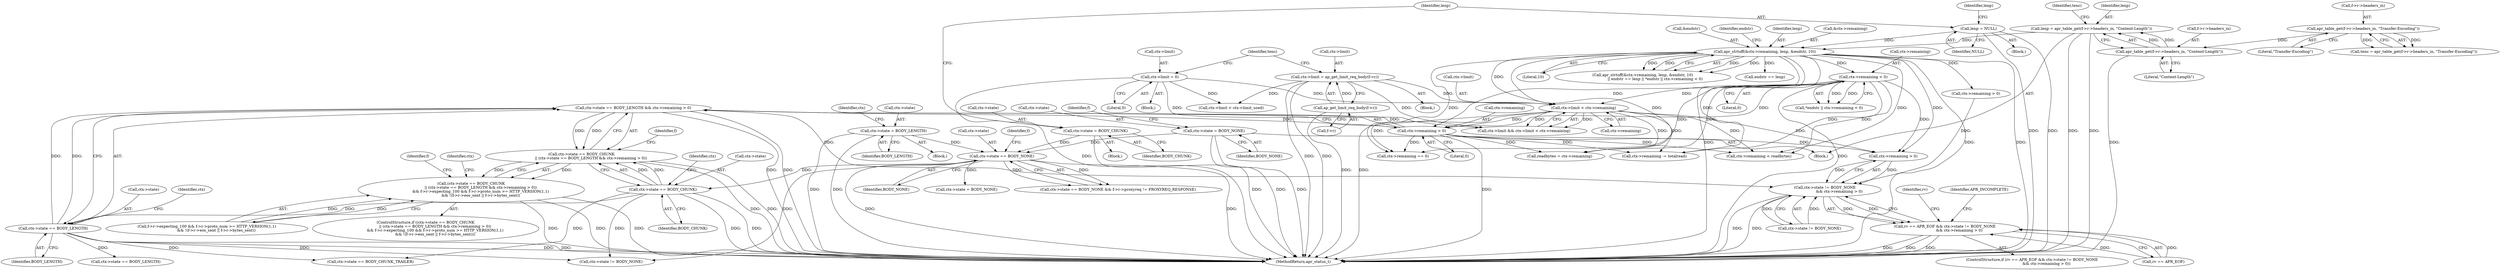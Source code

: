 digraph "0_httpd_e427c41257957b57036d5a549b260b6185d1dd73@API" {
"1000383" [label="(Call,ctx->state == BODY_LENGTH && ctx->remaining > 0)"];
"1000384" [label="(Call,ctx->state == BODY_LENGTH)"];
"1000378" [label="(Call,ctx->state == BODY_CHUNK)"];
"1000344" [label="(Call,ctx->state == BODY_NONE)"];
"1000291" [label="(Call,ctx->state = BODY_LENGTH)"];
"1000262" [label="(Call,ctx->state = BODY_CHUNK)"];
"1000197" [label="(Call,ctx->state = BODY_NONE)"];
"1000389" [label="(Call,ctx->remaining > 0)"];
"1000332" [label="(Call,ctx->limit < ctx->remaining)"];
"1000220" [label="(Call,ctx->limit = 0)"];
"1000210" [label="(Call,ctx->limit = ap_get_limit_req_body(f->r))"];
"1000214" [label="(Call,ap_get_limit_req_body(f->r))"];
"1000314" [label="(Call,ctx->remaining < 0)"];
"1000298" [label="(Call,apr_strtoff(&ctx->remaining, lenp, &endstr, 10))"];
"1000284" [label="(Call,lenp = NULL)"];
"1000234" [label="(Call,lenp = apr_table_get(f->r->headers_in, \"Content-Length\"))"];
"1000236" [label="(Call,apr_table_get(f->r->headers_in, \"Content-Length\"))"];
"1000227" [label="(Call,apr_table_get(f->r->headers_in, \"Transfer-Encoding\"))"];
"1000377" [label="(Call,ctx->state == BODY_CHUNK\n                || (ctx->state == BODY_LENGTH && ctx->remaining > 0))"];
"1000376" [label="(Call,(ctx->state == BODY_CHUNK\n                || (ctx->state == BODY_LENGTH && ctx->remaining > 0))\n                && f->r->expecting_100 && f->r->proto_num >= HTTP_VERSION(1,1)\n                && !(f->r->eos_sent || f->r->bytes_sent))"];
"1000736" [label="(Call,ctx->state != BODY_NONE\n                        && ctx->remaining > 0)"];
"1000732" [label="(Call,rv == APR_EOF && ctx->state != BODY_NONE\n                        && ctx->remaining > 0)"];
"1000292" [label="(Call,ctx->state)"];
"1000242" [label="(Literal,\"Content-Length\")"];
"1000385" [label="(Call,ctx->state)"];
"1000220" [label="(Call,ctx->limit = 0)"];
"1000315" [label="(Call,ctx->remaining)"];
"1000311" [label="(Call,*endstr || ctx->remaining < 0)"];
"1000314" [label="(Call,ctx->remaining < 0)"];
"1000386" [label="(Identifier,ctx)"];
"1000301" [label="(Identifier,ctx)"];
"1000210" [label="(Call,ctx->limit = ap_get_limit_req_body(f->r))"];
"1000817" [label="(Call,ctx->state == BODY_LENGTH)"];
"1000688" [label="(Call,ctx->remaining < readbytes)"];
"1000219" [label="(Block,)"];
"1000855" [label="(Call,ctx->limit < ctx->limit_used)"];
"1000390" [label="(Call,ctx->remaining)"];
"1000211" [label="(Call,ctx->limit)"];
"1000732" [label="(Call,rv == APR_EOF && ctx->state != BODY_NONE\n                        && ctx->remaining > 0)"];
"1000344" [label="(Call,ctx->state == BODY_NONE)"];
"1000304" [label="(Call,&endstr)"];
"1000228" [label="(Call,f->r->headers_in)"];
"1000233" [label="(Literal,\"Transfer-Encoding\")"];
"1000822" [label="(Call,ctx->remaining == 0)"];
"1000179" [label="(Block,)"];
"1000306" [label="(Literal,10)"];
"1000209" [label="(Block,)"];
"1000234" [label="(Call,lenp = apr_table_get(f->r->headers_in, \"Content-Length\"))"];
"1000328" [label="(Call,ctx->limit && ctx->limit < ctx->remaining)"];
"1000379" [label="(Call,ctx->state)"];
"1000352" [label="(Identifier,f)"];
"1000236" [label="(Call,apr_table_get(f->r->headers_in, \"Content-Length\"))"];
"1000227" [label="(Call,apr_table_get(f->r->headers_in, \"Transfer-Encoding\"))"];
"1000683" [label="(Call,ctx->state != BODY_NONE)"];
"1000297" [label="(Call,apr_strtoff(&ctx->remaining, lenp, &endstr, 10)\n                     || endstr == lenp || *endstr || ctx->remaining < 0)"];
"1000291" [label="(Call,ctx->state = BODY_LENGTH)"];
"1000215" [label="(Call,f->r)"];
"1000206" [label="(Identifier,f)"];
"1000752" [label="(Identifier,rv)"];
"1000432" [label="(Call,ctx->state = BODY_NONE)"];
"1000309" [label="(Identifier,endstr)"];
"1000308" [label="(Call,endstr == lenp)"];
"1000245" [label="(Block,)"];
"1000375" [label="(ControlStructure,if ((ctx->state == BODY_CHUNK\n                || (ctx->state == BODY_LENGTH && ctx->remaining > 0))\n                && f->r->expecting_100 && f->r->proto_num >= HTTP_VERSION(1,1)\n                && !(f->r->eos_sent || f->r->bytes_sent)))"];
"1000428" [label="(Identifier,f)"];
"1000244" [label="(Identifier,tenc)"];
"1000383" [label="(Call,ctx->state == BODY_LENGTH && ctx->remaining > 0)"];
"1000263" [label="(Call,ctx->state)"];
"1000226" [label="(Identifier,tenc)"];
"1000288" [label="(Identifier,lenp)"];
"1000343" [label="(Call,ctx->state == BODY_NONE && f->r->proxyreq != PROXYREQ_RESPONSE)"];
"1000910" [label="(MethodReturn,apr_status_t)"];
"1000731" [label="(ControlStructure,if (rv == APR_EOF && ctx->state != BODY_NONE\n                        && ctx->remaining > 0))"];
"1000378" [label="(Call,ctx->state == BODY_CHUNK)"];
"1000523" [label="(Identifier,ctx)"];
"1000318" [label="(Literal,0)"];
"1000285" [label="(Identifier,lenp)"];
"1000348" [label="(Identifier,BODY_NONE)"];
"1000779" [label="(Call,ctx->remaining > 0)"];
"1000224" [label="(Literal,0)"];
"1000345" [label="(Call,ctx->state)"];
"1000737" [label="(Call,ctx->state != BODY_NONE)"];
"1000749" [label="(Identifier,APR_INCOMPLETE)"];
"1000303" [label="(Identifier,lenp)"];
"1000733" [label="(Call,rv == APR_EOF)"];
"1000742" [label="(Call,ctx->remaining > 0)"];
"1000289" [label="(Block,)"];
"1000393" [label="(Literal,0)"];
"1000299" [label="(Call,&ctx->remaining)"];
"1000376" [label="(Call,(ctx->state == BODY_CHUNK\n                || (ctx->state == BODY_LENGTH && ctx->remaining > 0))\n                && f->r->expecting_100 && f->r->proto_num >= HTTP_VERSION(1,1)\n                && !(f->r->eos_sent || f->r->bytes_sent))"];
"1000336" [label="(Call,ctx->remaining)"];
"1000394" [label="(Call,f->r->expecting_100 && f->r->proto_num >= HTTP_VERSION(1,1)\n                && !(f->r->eos_sent || f->r->bytes_sent))"];
"1000262" [label="(Call,ctx->state = BODY_CHUNK)"];
"1000389" [label="(Call,ctx->remaining > 0)"];
"1000384" [label="(Call,ctx->state == BODY_LENGTH)"];
"1000197" [label="(Call,ctx->state = BODY_NONE)"];
"1000388" [label="(Identifier,BODY_LENGTH)"];
"1000382" [label="(Identifier,BODY_CHUNK)"];
"1000198" [label="(Call,ctx->state)"];
"1000221" [label="(Call,ctx->limit)"];
"1000332" [label="(Call,ctx->limit < ctx->remaining)"];
"1000284" [label="(Call,lenp = NULL)"];
"1000225" [label="(Call,tenc = apr_table_get(f->r->headers_in, \"Transfer-Encoding\"))"];
"1000660" [label="(Call,ctx->state == BODY_CHUNK_TRAILER)"];
"1000295" [label="(Identifier,BODY_LENGTH)"];
"1000694" [label="(Call,readbytes = ctx->remaining)"];
"1000286" [label="(Identifier,NULL)"];
"1000214" [label="(Call,ap_get_limit_req_body(f->r))"];
"1000298" [label="(Call,apr_strtoff(&ctx->remaining, lenp, &endstr, 10))"];
"1000391" [label="(Identifier,ctx)"];
"1000237" [label="(Call,f->r->headers_in)"];
"1000266" [label="(Identifier,BODY_CHUNK)"];
"1000377" [label="(Call,ctx->state == BODY_CHUNK\n                || (ctx->state == BODY_LENGTH && ctx->remaining > 0))"];
"1000235" [label="(Identifier,lenp)"];
"1000397" [label="(Identifier,f)"];
"1000201" [label="(Identifier,BODY_NONE)"];
"1000261" [label="(Block,)"];
"1000333" [label="(Call,ctx->limit)"];
"1000736" [label="(Call,ctx->state != BODY_NONE\n                        && ctx->remaining > 0)"];
"1000773" [label="(Call,ctx->remaining -= totalread)"];
"1000383" -> "1000377"  [label="AST: "];
"1000383" -> "1000384"  [label="CFG: "];
"1000383" -> "1000389"  [label="CFG: "];
"1000384" -> "1000383"  [label="AST: "];
"1000389" -> "1000383"  [label="AST: "];
"1000377" -> "1000383"  [label="CFG: "];
"1000383" -> "1000910"  [label="DDG: "];
"1000383" -> "1000910"  [label="DDG: "];
"1000383" -> "1000377"  [label="DDG: "];
"1000383" -> "1000377"  [label="DDG: "];
"1000384" -> "1000383"  [label="DDG: "];
"1000384" -> "1000383"  [label="DDG: "];
"1000389" -> "1000383"  [label="DDG: "];
"1000389" -> "1000383"  [label="DDG: "];
"1000383" -> "1000736"  [label="DDG: "];
"1000384" -> "1000388"  [label="CFG: "];
"1000385" -> "1000384"  [label="AST: "];
"1000388" -> "1000384"  [label="AST: "];
"1000391" -> "1000384"  [label="CFG: "];
"1000384" -> "1000910"  [label="DDG: "];
"1000384" -> "1000910"  [label="DDG: "];
"1000378" -> "1000384"  [label="DDG: "];
"1000384" -> "1000660"  [label="DDG: "];
"1000384" -> "1000683"  [label="DDG: "];
"1000384" -> "1000817"  [label="DDG: "];
"1000378" -> "1000377"  [label="AST: "];
"1000378" -> "1000382"  [label="CFG: "];
"1000379" -> "1000378"  [label="AST: "];
"1000382" -> "1000378"  [label="AST: "];
"1000386" -> "1000378"  [label="CFG: "];
"1000377" -> "1000378"  [label="CFG: "];
"1000378" -> "1000910"  [label="DDG: "];
"1000378" -> "1000910"  [label="DDG: "];
"1000378" -> "1000377"  [label="DDG: "];
"1000378" -> "1000377"  [label="DDG: "];
"1000344" -> "1000378"  [label="DDG: "];
"1000378" -> "1000660"  [label="DDG: "];
"1000378" -> "1000683"  [label="DDG: "];
"1000344" -> "1000343"  [label="AST: "];
"1000344" -> "1000348"  [label="CFG: "];
"1000345" -> "1000344"  [label="AST: "];
"1000348" -> "1000344"  [label="AST: "];
"1000352" -> "1000344"  [label="CFG: "];
"1000343" -> "1000344"  [label="CFG: "];
"1000344" -> "1000910"  [label="DDG: "];
"1000344" -> "1000910"  [label="DDG: "];
"1000344" -> "1000343"  [label="DDG: "];
"1000344" -> "1000343"  [label="DDG: "];
"1000291" -> "1000344"  [label="DDG: "];
"1000262" -> "1000344"  [label="DDG: "];
"1000197" -> "1000344"  [label="DDG: "];
"1000344" -> "1000432"  [label="DDG: "];
"1000344" -> "1000683"  [label="DDG: "];
"1000291" -> "1000289"  [label="AST: "];
"1000291" -> "1000295"  [label="CFG: "];
"1000292" -> "1000291"  [label="AST: "];
"1000295" -> "1000291"  [label="AST: "];
"1000301" -> "1000291"  [label="CFG: "];
"1000291" -> "1000910"  [label="DDG: "];
"1000291" -> "1000910"  [label="DDG: "];
"1000262" -> "1000261"  [label="AST: "];
"1000262" -> "1000266"  [label="CFG: "];
"1000263" -> "1000262"  [label="AST: "];
"1000266" -> "1000262"  [label="AST: "];
"1000285" -> "1000262"  [label="CFG: "];
"1000262" -> "1000910"  [label="DDG: "];
"1000197" -> "1000179"  [label="AST: "];
"1000197" -> "1000201"  [label="CFG: "];
"1000198" -> "1000197"  [label="AST: "];
"1000201" -> "1000197"  [label="AST: "];
"1000206" -> "1000197"  [label="CFG: "];
"1000197" -> "1000910"  [label="DDG: "];
"1000197" -> "1000910"  [label="DDG: "];
"1000389" -> "1000393"  [label="CFG: "];
"1000390" -> "1000389"  [label="AST: "];
"1000393" -> "1000389"  [label="AST: "];
"1000389" -> "1000910"  [label="DDG: "];
"1000332" -> "1000389"  [label="DDG: "];
"1000314" -> "1000389"  [label="DDG: "];
"1000298" -> "1000389"  [label="DDG: "];
"1000389" -> "1000688"  [label="DDG: "];
"1000389" -> "1000694"  [label="DDG: "];
"1000389" -> "1000742"  [label="DDG: "];
"1000389" -> "1000773"  [label="DDG: "];
"1000389" -> "1000822"  [label="DDG: "];
"1000332" -> "1000328"  [label="AST: "];
"1000332" -> "1000336"  [label="CFG: "];
"1000333" -> "1000332"  [label="AST: "];
"1000336" -> "1000332"  [label="AST: "];
"1000328" -> "1000332"  [label="CFG: "];
"1000332" -> "1000910"  [label="DDG: "];
"1000332" -> "1000328"  [label="DDG: "];
"1000332" -> "1000328"  [label="DDG: "];
"1000220" -> "1000332"  [label="DDG: "];
"1000210" -> "1000332"  [label="DDG: "];
"1000314" -> "1000332"  [label="DDG: "];
"1000298" -> "1000332"  [label="DDG: "];
"1000332" -> "1000688"  [label="DDG: "];
"1000332" -> "1000694"  [label="DDG: "];
"1000332" -> "1000742"  [label="DDG: "];
"1000332" -> "1000773"  [label="DDG: "];
"1000332" -> "1000822"  [label="DDG: "];
"1000220" -> "1000219"  [label="AST: "];
"1000220" -> "1000224"  [label="CFG: "];
"1000221" -> "1000220"  [label="AST: "];
"1000224" -> "1000220"  [label="AST: "];
"1000226" -> "1000220"  [label="CFG: "];
"1000220" -> "1000910"  [label="DDG: "];
"1000220" -> "1000328"  [label="DDG: "];
"1000220" -> "1000855"  [label="DDG: "];
"1000210" -> "1000209"  [label="AST: "];
"1000210" -> "1000214"  [label="CFG: "];
"1000211" -> "1000210"  [label="AST: "];
"1000214" -> "1000210"  [label="AST: "];
"1000226" -> "1000210"  [label="CFG: "];
"1000210" -> "1000910"  [label="DDG: "];
"1000210" -> "1000910"  [label="DDG: "];
"1000214" -> "1000210"  [label="DDG: "];
"1000210" -> "1000328"  [label="DDG: "];
"1000210" -> "1000855"  [label="DDG: "];
"1000214" -> "1000215"  [label="CFG: "];
"1000215" -> "1000214"  [label="AST: "];
"1000214" -> "1000910"  [label="DDG: "];
"1000314" -> "1000311"  [label="AST: "];
"1000314" -> "1000318"  [label="CFG: "];
"1000315" -> "1000314"  [label="AST: "];
"1000318" -> "1000314"  [label="AST: "];
"1000311" -> "1000314"  [label="CFG: "];
"1000314" -> "1000910"  [label="DDG: "];
"1000314" -> "1000311"  [label="DDG: "];
"1000314" -> "1000311"  [label="DDG: "];
"1000298" -> "1000314"  [label="DDG: "];
"1000314" -> "1000688"  [label="DDG: "];
"1000314" -> "1000694"  [label="DDG: "];
"1000314" -> "1000742"  [label="DDG: "];
"1000314" -> "1000773"  [label="DDG: "];
"1000314" -> "1000822"  [label="DDG: "];
"1000298" -> "1000297"  [label="AST: "];
"1000298" -> "1000306"  [label="CFG: "];
"1000299" -> "1000298"  [label="AST: "];
"1000303" -> "1000298"  [label="AST: "];
"1000304" -> "1000298"  [label="AST: "];
"1000306" -> "1000298"  [label="AST: "];
"1000309" -> "1000298"  [label="CFG: "];
"1000297" -> "1000298"  [label="CFG: "];
"1000298" -> "1000910"  [label="DDG: "];
"1000298" -> "1000910"  [label="DDG: "];
"1000298" -> "1000910"  [label="DDG: "];
"1000298" -> "1000297"  [label="DDG: "];
"1000298" -> "1000297"  [label="DDG: "];
"1000298" -> "1000297"  [label="DDG: "];
"1000298" -> "1000297"  [label="DDG: "];
"1000284" -> "1000298"  [label="DDG: "];
"1000234" -> "1000298"  [label="DDG: "];
"1000298" -> "1000308"  [label="DDG: "];
"1000298" -> "1000688"  [label="DDG: "];
"1000298" -> "1000694"  [label="DDG: "];
"1000298" -> "1000742"  [label="DDG: "];
"1000298" -> "1000773"  [label="DDG: "];
"1000298" -> "1000779"  [label="DDG: "];
"1000298" -> "1000822"  [label="DDG: "];
"1000284" -> "1000245"  [label="AST: "];
"1000284" -> "1000286"  [label="CFG: "];
"1000285" -> "1000284"  [label="AST: "];
"1000286" -> "1000284"  [label="AST: "];
"1000288" -> "1000284"  [label="CFG: "];
"1000284" -> "1000910"  [label="DDG: "];
"1000284" -> "1000910"  [label="DDG: "];
"1000234" -> "1000179"  [label="AST: "];
"1000234" -> "1000236"  [label="CFG: "];
"1000235" -> "1000234"  [label="AST: "];
"1000236" -> "1000234"  [label="AST: "];
"1000244" -> "1000234"  [label="CFG: "];
"1000234" -> "1000910"  [label="DDG: "];
"1000234" -> "1000910"  [label="DDG: "];
"1000236" -> "1000234"  [label="DDG: "];
"1000236" -> "1000234"  [label="DDG: "];
"1000236" -> "1000242"  [label="CFG: "];
"1000237" -> "1000236"  [label="AST: "];
"1000242" -> "1000236"  [label="AST: "];
"1000236" -> "1000910"  [label="DDG: "];
"1000227" -> "1000236"  [label="DDG: "];
"1000227" -> "1000225"  [label="AST: "];
"1000227" -> "1000233"  [label="CFG: "];
"1000228" -> "1000227"  [label="AST: "];
"1000233" -> "1000227"  [label="AST: "];
"1000225" -> "1000227"  [label="CFG: "];
"1000227" -> "1000225"  [label="DDG: "];
"1000227" -> "1000225"  [label="DDG: "];
"1000377" -> "1000376"  [label="AST: "];
"1000397" -> "1000377"  [label="CFG: "];
"1000376" -> "1000377"  [label="CFG: "];
"1000377" -> "1000910"  [label="DDG: "];
"1000377" -> "1000910"  [label="DDG: "];
"1000377" -> "1000376"  [label="DDG: "];
"1000377" -> "1000376"  [label="DDG: "];
"1000376" -> "1000375"  [label="AST: "];
"1000376" -> "1000394"  [label="CFG: "];
"1000394" -> "1000376"  [label="AST: "];
"1000428" -> "1000376"  [label="CFG: "];
"1000523" -> "1000376"  [label="CFG: "];
"1000376" -> "1000910"  [label="DDG: "];
"1000376" -> "1000910"  [label="DDG: "];
"1000376" -> "1000910"  [label="DDG: "];
"1000394" -> "1000376"  [label="DDG: "];
"1000394" -> "1000376"  [label="DDG: "];
"1000736" -> "1000732"  [label="AST: "];
"1000736" -> "1000737"  [label="CFG: "];
"1000736" -> "1000742"  [label="CFG: "];
"1000737" -> "1000736"  [label="AST: "];
"1000742" -> "1000736"  [label="AST: "];
"1000732" -> "1000736"  [label="CFG: "];
"1000736" -> "1000910"  [label="DDG: "];
"1000736" -> "1000910"  [label="DDG: "];
"1000736" -> "1000732"  [label="DDG: "];
"1000736" -> "1000732"  [label="DDG: "];
"1000737" -> "1000736"  [label="DDG: "];
"1000737" -> "1000736"  [label="DDG: "];
"1000779" -> "1000736"  [label="DDG: "];
"1000742" -> "1000736"  [label="DDG: "];
"1000742" -> "1000736"  [label="DDG: "];
"1000732" -> "1000731"  [label="AST: "];
"1000732" -> "1000733"  [label="CFG: "];
"1000733" -> "1000732"  [label="AST: "];
"1000749" -> "1000732"  [label="CFG: "];
"1000752" -> "1000732"  [label="CFG: "];
"1000732" -> "1000910"  [label="DDG: "];
"1000732" -> "1000910"  [label="DDG: "];
"1000732" -> "1000910"  [label="DDG: "];
"1000733" -> "1000732"  [label="DDG: "];
"1000733" -> "1000732"  [label="DDG: "];
}

